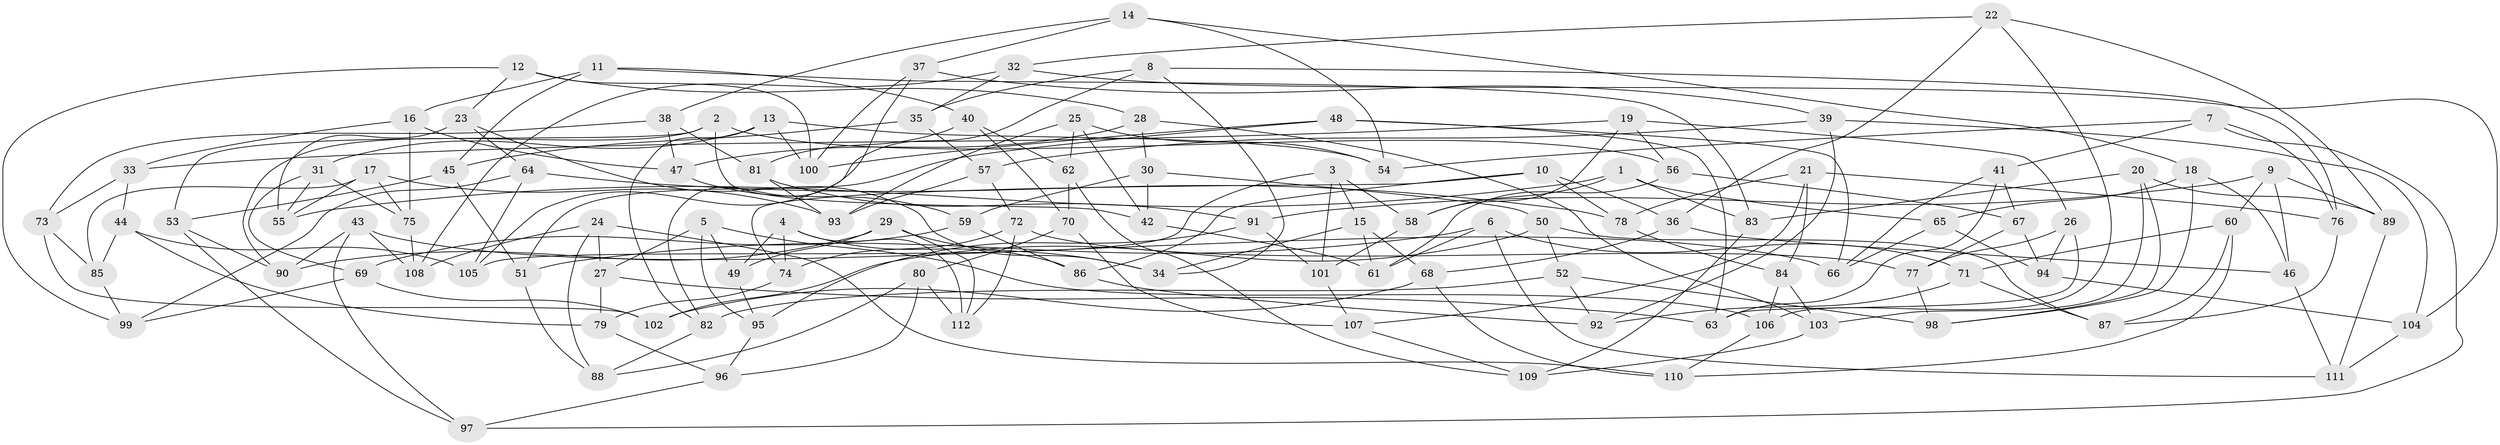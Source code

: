 // Generated by graph-tools (version 1.1) at 2025/38/03/09/25 02:38:09]
// undirected, 112 vertices, 224 edges
graph export_dot {
graph [start="1"]
  node [color=gray90,style=filled];
  1;
  2;
  3;
  4;
  5;
  6;
  7;
  8;
  9;
  10;
  11;
  12;
  13;
  14;
  15;
  16;
  17;
  18;
  19;
  20;
  21;
  22;
  23;
  24;
  25;
  26;
  27;
  28;
  29;
  30;
  31;
  32;
  33;
  34;
  35;
  36;
  37;
  38;
  39;
  40;
  41;
  42;
  43;
  44;
  45;
  46;
  47;
  48;
  49;
  50;
  51;
  52;
  53;
  54;
  55;
  56;
  57;
  58;
  59;
  60;
  61;
  62;
  63;
  64;
  65;
  66;
  67;
  68;
  69;
  70;
  71;
  72;
  73;
  74;
  75;
  76;
  77;
  78;
  79;
  80;
  81;
  82;
  83;
  84;
  85;
  86;
  87;
  88;
  89;
  90;
  91;
  92;
  93;
  94;
  95;
  96;
  97;
  98;
  99;
  100;
  101;
  102;
  103;
  104;
  105;
  106;
  107;
  108;
  109;
  110;
  111;
  112;
  1 -- 58;
  1 -- 83;
  1 -- 65;
  1 -- 55;
  2 -- 90;
  2 -- 56;
  2 -- 42;
  2 -- 53;
  3 -- 58;
  3 -- 105;
  3 -- 101;
  3 -- 15;
  4 -- 86;
  4 -- 49;
  4 -- 112;
  4 -- 74;
  5 -- 27;
  5 -- 106;
  5 -- 95;
  5 -- 49;
  6 -- 111;
  6 -- 61;
  6 -- 71;
  6 -- 51;
  7 -- 41;
  7 -- 76;
  7 -- 54;
  7 -- 97;
  8 -- 76;
  8 -- 105;
  8 -- 35;
  8 -- 34;
  9 -- 60;
  9 -- 46;
  9 -- 89;
  9 -- 91;
  10 -- 74;
  10 -- 78;
  10 -- 86;
  10 -- 36;
  11 -- 83;
  11 -- 16;
  11 -- 45;
  11 -- 40;
  12 -- 23;
  12 -- 99;
  12 -- 100;
  12 -- 28;
  13 -- 31;
  13 -- 100;
  13 -- 54;
  13 -- 82;
  14 -- 54;
  14 -- 37;
  14 -- 38;
  14 -- 18;
  15 -- 68;
  15 -- 61;
  15 -- 34;
  16 -- 47;
  16 -- 33;
  16 -- 75;
  17 -- 85;
  17 -- 55;
  17 -- 75;
  17 -- 93;
  18 -- 46;
  18 -- 65;
  18 -- 98;
  19 -- 33;
  19 -- 56;
  19 -- 58;
  19 -- 26;
  20 -- 83;
  20 -- 103;
  20 -- 98;
  20 -- 89;
  21 -- 84;
  21 -- 78;
  21 -- 107;
  21 -- 76;
  22 -- 89;
  22 -- 32;
  22 -- 106;
  22 -- 36;
  23 -- 55;
  23 -- 34;
  23 -- 64;
  24 -- 88;
  24 -- 110;
  24 -- 27;
  24 -- 108;
  25 -- 62;
  25 -- 93;
  25 -- 54;
  25 -- 42;
  26 -- 77;
  26 -- 63;
  26 -- 94;
  27 -- 63;
  27 -- 79;
  28 -- 47;
  28 -- 103;
  28 -- 30;
  29 -- 49;
  29 -- 34;
  29 -- 90;
  29 -- 112;
  30 -- 59;
  30 -- 50;
  30 -- 42;
  31 -- 69;
  31 -- 55;
  31 -- 75;
  32 -- 104;
  32 -- 108;
  32 -- 35;
  33 -- 44;
  33 -- 73;
  35 -- 57;
  35 -- 45;
  36 -- 68;
  36 -- 46;
  37 -- 82;
  37 -- 100;
  37 -- 39;
  38 -- 47;
  38 -- 73;
  38 -- 81;
  39 -- 104;
  39 -- 57;
  39 -- 92;
  40 -- 81;
  40 -- 70;
  40 -- 62;
  41 -- 67;
  41 -- 66;
  41 -- 63;
  42 -- 61;
  43 -- 90;
  43 -- 66;
  43 -- 97;
  43 -- 108;
  44 -- 79;
  44 -- 105;
  44 -- 85;
  45 -- 53;
  45 -- 51;
  46 -- 111;
  47 -- 59;
  48 -- 66;
  48 -- 63;
  48 -- 51;
  48 -- 100;
  49 -- 95;
  50 -- 102;
  50 -- 52;
  50 -- 87;
  51 -- 88;
  52 -- 98;
  52 -- 82;
  52 -- 92;
  53 -- 90;
  53 -- 97;
  56 -- 61;
  56 -- 67;
  57 -- 72;
  57 -- 93;
  58 -- 101;
  59 -- 86;
  59 -- 69;
  60 -- 87;
  60 -- 71;
  60 -- 110;
  62 -- 109;
  62 -- 70;
  64 -- 78;
  64 -- 99;
  64 -- 105;
  65 -- 66;
  65 -- 94;
  67 -- 94;
  67 -- 77;
  68 -- 102;
  68 -- 110;
  69 -- 99;
  69 -- 102;
  70 -- 80;
  70 -- 107;
  71 -- 92;
  71 -- 87;
  72 -- 74;
  72 -- 77;
  72 -- 112;
  73 -- 85;
  73 -- 102;
  74 -- 79;
  75 -- 108;
  76 -- 87;
  77 -- 98;
  78 -- 84;
  79 -- 96;
  80 -- 96;
  80 -- 88;
  80 -- 112;
  81 -- 93;
  81 -- 91;
  82 -- 88;
  83 -- 109;
  84 -- 103;
  84 -- 106;
  85 -- 99;
  86 -- 92;
  89 -- 111;
  91 -- 101;
  91 -- 95;
  94 -- 104;
  95 -- 96;
  96 -- 97;
  101 -- 107;
  103 -- 109;
  104 -- 111;
  106 -- 110;
  107 -- 109;
}
